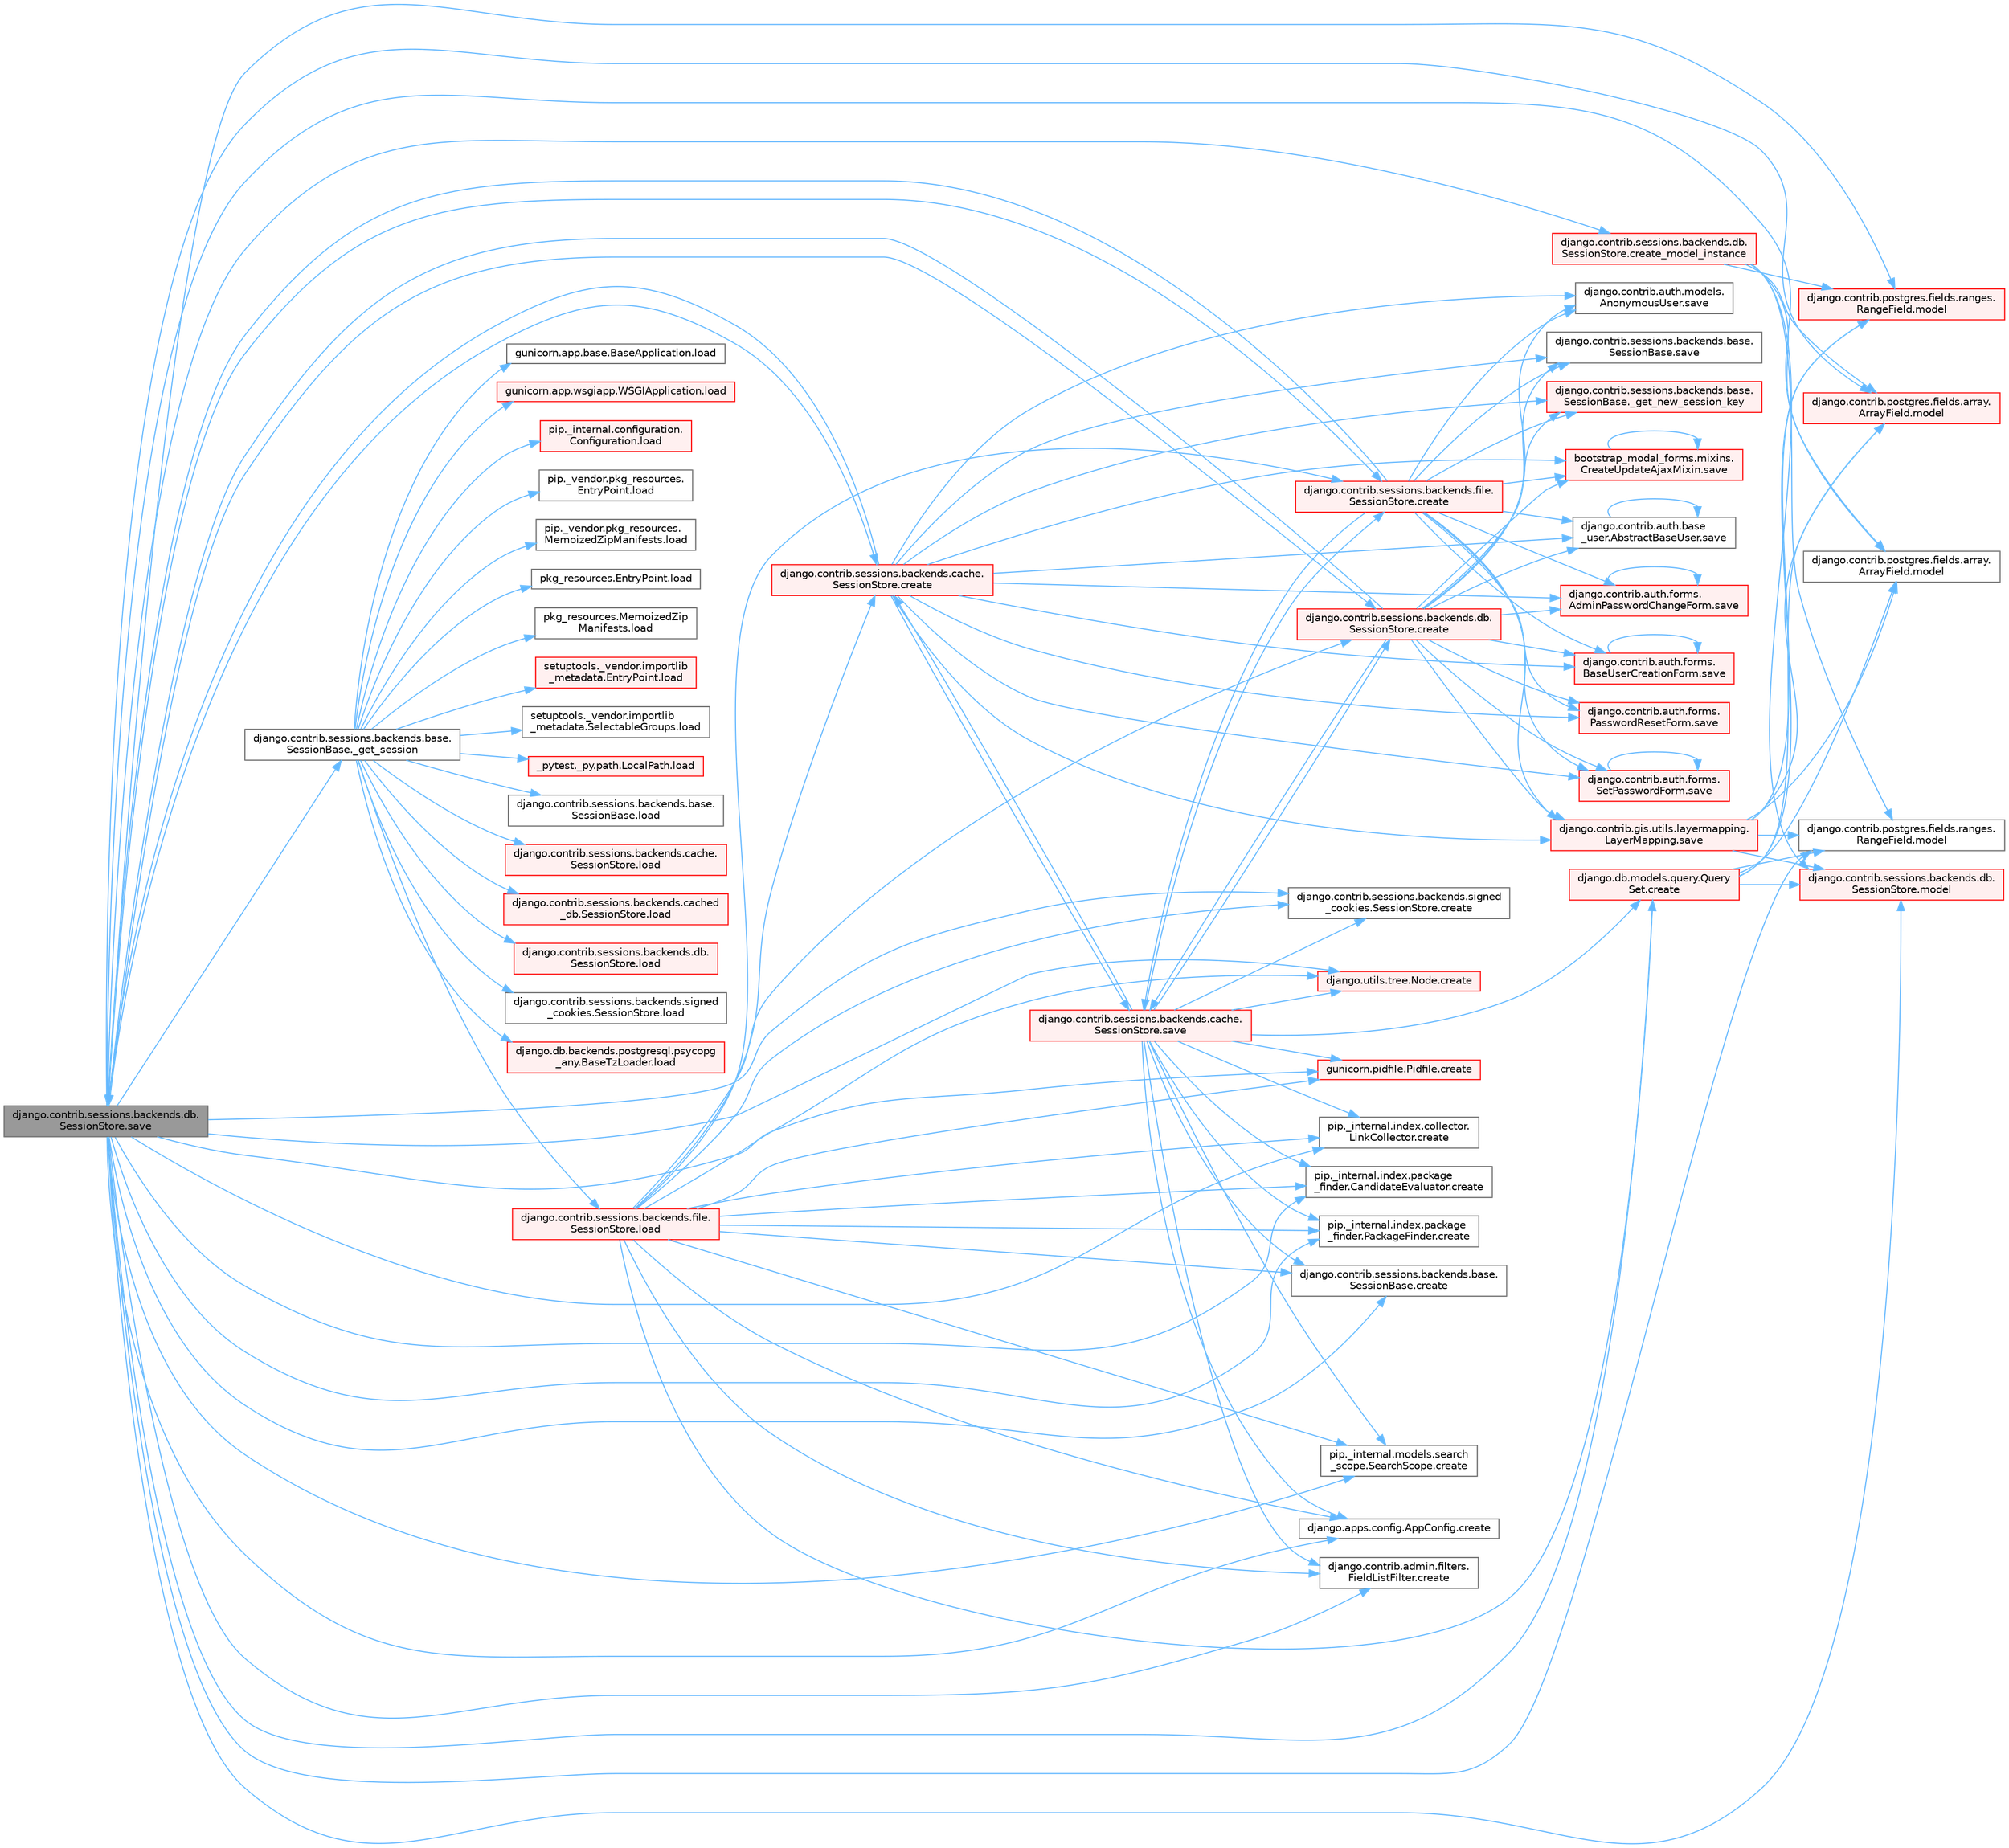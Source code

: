 digraph "django.contrib.sessions.backends.db.SessionStore.save"
{
 // LATEX_PDF_SIZE
  bgcolor="transparent";
  edge [fontname=Helvetica,fontsize=10,labelfontname=Helvetica,labelfontsize=10];
  node [fontname=Helvetica,fontsize=10,shape=box,height=0.2,width=0.4];
  rankdir="LR";
  Node1 [id="Node000001",label="django.contrib.sessions.backends.db.\lSessionStore.save",height=0.2,width=0.4,color="gray40", fillcolor="grey60", style="filled", fontcolor="black",tooltip=" "];
  Node1 -> Node2 [id="edge1_Node000001_Node000002",color="steelblue1",style="solid",tooltip=" "];
  Node2 [id="Node000002",label="django.contrib.sessions.backends.base.\lSessionBase._get_session",height=0.2,width=0.4,color="grey40", fillcolor="white", style="filled",URL="$classdjango_1_1contrib_1_1sessions_1_1backends_1_1base_1_1_session_base.html#a3ca0af594cbb5d34f3d4f76c8f90bf4f",tooltip=" "];
  Node2 -> Node3 [id="edge2_Node000002_Node000003",color="steelblue1",style="solid",tooltip=" "];
  Node3 [id="Node000003",label="_pytest._py.path.LocalPath.load",height=0.2,width=0.4,color="red", fillcolor="#FFF0F0", style="filled",URL="$class__pytest_1_1__py_1_1path_1_1_local_path.html#a284b118886fe9a033c146647826faf72",tooltip=" "];
  Node2 -> Node4492 [id="edge3_Node000002_Node004492",color="steelblue1",style="solid",tooltip=" "];
  Node4492 [id="Node004492",label="django.contrib.sessions.backends.base.\lSessionBase.load",height=0.2,width=0.4,color="grey40", fillcolor="white", style="filled",URL="$classdjango_1_1contrib_1_1sessions_1_1backends_1_1base_1_1_session_base.html#afc56a452ce0a662b8f5df20400780f4a",tooltip=" "];
  Node2 -> Node4493 [id="edge4_Node000002_Node004493",color="steelblue1",style="solid",tooltip=" "];
  Node4493 [id="Node004493",label="django.contrib.sessions.backends.cache.\lSessionStore.load",height=0.2,width=0.4,color="red", fillcolor="#FFF0F0", style="filled",URL="$classdjango_1_1contrib_1_1sessions_1_1backends_1_1cache_1_1_session_store.html#abe89d1419808d74909996a59d825822f",tooltip=" "];
  Node2 -> Node4494 [id="edge5_Node000002_Node004494",color="steelblue1",style="solid",tooltip=" "];
  Node4494 [id="Node004494",label="django.contrib.sessions.backends.cached\l_db.SessionStore.load",height=0.2,width=0.4,color="red", fillcolor="#FFF0F0", style="filled",URL="$classdjango_1_1contrib_1_1sessions_1_1backends_1_1cached__db_1_1_session_store.html#a0432d07f359fa8281304478688605af7",tooltip=" "];
  Node2 -> Node4496 [id="edge6_Node000002_Node004496",color="steelblue1",style="solid",tooltip=" "];
  Node4496 [id="Node004496",label="django.contrib.sessions.backends.db.\lSessionStore.load",height=0.2,width=0.4,color="red", fillcolor="#FFF0F0", style="filled",URL="$classdjango_1_1contrib_1_1sessions_1_1backends_1_1db_1_1_session_store.html#aab3bc77d15c0a33590a72f92a2efc994",tooltip=" "];
  Node2 -> Node4497 [id="edge7_Node000002_Node004497",color="steelblue1",style="solid",tooltip=" "];
  Node4497 [id="Node004497",label="django.contrib.sessions.backends.file.\lSessionStore.load",height=0.2,width=0.4,color="red", fillcolor="#FFF0F0", style="filled",URL="$classdjango_1_1contrib_1_1sessions_1_1backends_1_1file_1_1_session_store.html#a408fa63512306fbaa7bbb62742f0295f",tooltip=" "];
  Node4497 -> Node2810 [id="edge8_Node004497_Node002810",color="steelblue1",style="solid",tooltip=" "];
  Node2810 [id="Node002810",label="django.apps.config.AppConfig.create",height=0.2,width=0.4,color="grey40", fillcolor="white", style="filled",URL="$classdjango_1_1apps_1_1config_1_1_app_config.html#ac8442e3c4eb808fb89271231a6240923",tooltip=" "];
  Node4497 -> Node2811 [id="edge9_Node004497_Node002811",color="steelblue1",style="solid",tooltip=" "];
  Node2811 [id="Node002811",label="django.contrib.admin.filters.\lFieldListFilter.create",height=0.2,width=0.4,color="grey40", fillcolor="white", style="filled",URL="$classdjango_1_1contrib_1_1admin_1_1filters_1_1_field_list_filter.html#a1511cbbb352e31285c9bbfa0bf90f6c0",tooltip=" "];
  Node4497 -> Node2812 [id="edge10_Node004497_Node002812",color="steelblue1",style="solid",tooltip=" "];
  Node2812 [id="Node002812",label="django.contrib.sessions.backends.base.\lSessionBase.create",height=0.2,width=0.4,color="grey40", fillcolor="white", style="filled",URL="$classdjango_1_1contrib_1_1sessions_1_1backends_1_1base_1_1_session_base.html#a09eaca95f0d9eeab9318b2a454738df5",tooltip=" "];
  Node4497 -> Node2813 [id="edge11_Node004497_Node002813",color="steelblue1",style="solid",tooltip=" "];
  Node2813 [id="Node002813",label="django.contrib.sessions.backends.cache.\lSessionStore.create",height=0.2,width=0.4,color="red", fillcolor="#FFF0F0", style="filled",URL="$classdjango_1_1contrib_1_1sessions_1_1backends_1_1cache_1_1_session_store.html#a38c9efbdb5115fd1820ae198b767c39c",tooltip=" "];
  Node2813 -> Node1462 [id="edge12_Node002813_Node001462",color="steelblue1",style="solid",tooltip=" "];
  Node1462 [id="Node001462",label="django.contrib.sessions.backends.base.\lSessionBase._get_new_session_key",height=0.2,width=0.4,color="red", fillcolor="#FFF0F0", style="filled",URL="$classdjango_1_1contrib_1_1sessions_1_1backends_1_1base_1_1_session_base.html#aa4fa1e405a4b97410d84bee8c9cf5e65",tooltip=" "];
  Node2813 -> Node2814 [id="edge13_Node002813_Node002814",color="steelblue1",style="solid",tooltip=" "];
  Node2814 [id="Node002814",label="bootstrap_modal_forms.mixins.\lCreateUpdateAjaxMixin.save",height=0.2,width=0.4,color="red", fillcolor="#FFF0F0", style="filled",URL="$classbootstrap__modal__forms_1_1mixins_1_1_create_update_ajax_mixin.html#a73802e22b07bb7f59fed2c52ddb6f781",tooltip=" "];
  Node2814 -> Node2814 [id="edge14_Node002814_Node002814",color="steelblue1",style="solid",tooltip=" "];
  Node2813 -> Node2816 [id="edge15_Node002813_Node002816",color="steelblue1",style="solid",tooltip=" "];
  Node2816 [id="Node002816",label="django.contrib.auth.base\l_user.AbstractBaseUser.save",height=0.2,width=0.4,color="grey40", fillcolor="white", style="filled",URL="$classdjango_1_1contrib_1_1auth_1_1base__user_1_1_abstract_base_user.html#a5c8a96ad78dafb9ab5d897082e3afb66",tooltip=" "];
  Node2816 -> Node2816 [id="edge16_Node002816_Node002816",color="steelblue1",style="solid",tooltip=" "];
  Node2813 -> Node2817 [id="edge17_Node002813_Node002817",color="steelblue1",style="solid",tooltip=" "];
  Node2817 [id="Node002817",label="django.contrib.auth.forms.\lAdminPasswordChangeForm.save",height=0.2,width=0.4,color="red", fillcolor="#FFF0F0", style="filled",URL="$classdjango_1_1contrib_1_1auth_1_1forms_1_1_admin_password_change_form.html#ae15e853bc0c64b8b061876b4987d63fc",tooltip=" "];
  Node2817 -> Node2817 [id="edge18_Node002817_Node002817",color="steelblue1",style="solid",tooltip=" "];
  Node2813 -> Node2818 [id="edge19_Node002813_Node002818",color="steelblue1",style="solid",tooltip=" "];
  Node2818 [id="Node002818",label="django.contrib.auth.forms.\lBaseUserCreationForm.save",height=0.2,width=0.4,color="red", fillcolor="#FFF0F0", style="filled",URL="$classdjango_1_1contrib_1_1auth_1_1forms_1_1_base_user_creation_form.html#a5375478a3c6ff7c9d6983081bb2e46c0",tooltip=" "];
  Node2818 -> Node2818 [id="edge20_Node002818_Node002818",color="steelblue1",style="solid",tooltip=" "];
  Node2813 -> Node2819 [id="edge21_Node002813_Node002819",color="steelblue1",style="solid",tooltip=" "];
  Node2819 [id="Node002819",label="django.contrib.auth.forms.\lPasswordResetForm.save",height=0.2,width=0.4,color="red", fillcolor="#FFF0F0", style="filled",URL="$classdjango_1_1contrib_1_1auth_1_1forms_1_1_password_reset_form.html#a08fea86409996b9e4ceb5515c94c15be",tooltip=" "];
  Node2813 -> Node2824 [id="edge22_Node002813_Node002824",color="steelblue1",style="solid",tooltip=" "];
  Node2824 [id="Node002824",label="django.contrib.auth.forms.\lSetPasswordForm.save",height=0.2,width=0.4,color="red", fillcolor="#FFF0F0", style="filled",URL="$classdjango_1_1contrib_1_1auth_1_1forms_1_1_set_password_form.html#ac95fe41703972b1012ff86602e2d4896",tooltip=" "];
  Node2824 -> Node2824 [id="edge23_Node002824_Node002824",color="steelblue1",style="solid",tooltip=" "];
  Node2813 -> Node2825 [id="edge24_Node002813_Node002825",color="steelblue1",style="solid",tooltip=" "];
  Node2825 [id="Node002825",label="django.contrib.auth.models.\lAnonymousUser.save",height=0.2,width=0.4,color="grey40", fillcolor="white", style="filled",URL="$classdjango_1_1contrib_1_1auth_1_1models_1_1_anonymous_user.html#a194df0e79fa9a13e45d7904687a79b93",tooltip=" "];
  Node2813 -> Node2826 [id="edge25_Node002813_Node002826",color="steelblue1",style="solid",tooltip=" "];
  Node2826 [id="Node002826",label="django.contrib.gis.utils.layermapping.\lLayerMapping.save",height=0.2,width=0.4,color="red", fillcolor="#FFF0F0", style="filled",URL="$classdjango_1_1contrib_1_1gis_1_1utils_1_1layermapping_1_1_layer_mapping.html#a1a9d38ca8cbbb0a16d032c0bd52b671d",tooltip=" "];
  Node2826 -> Node108 [id="edge26_Node002826_Node000108",color="steelblue1",style="solid",tooltip=" "];
  Node108 [id="Node000108",label="django.contrib.postgres.fields.array.\lArrayField.model",height=0.2,width=0.4,color="red", fillcolor="#FFF0F0", style="filled",URL="$classdjango_1_1contrib_1_1postgres_1_1fields_1_1array_1_1_array_field.html#a4402eef4c4784e00671c9f229481f4c1",tooltip=" "];
  Node2826 -> Node109 [id="edge27_Node002826_Node000109",color="steelblue1",style="solid",tooltip=" "];
  Node109 [id="Node000109",label="django.contrib.postgres.fields.array.\lArrayField.model",height=0.2,width=0.4,color="grey40", fillcolor="white", style="filled",URL="$classdjango_1_1contrib_1_1postgres_1_1fields_1_1array_1_1_array_field.html#a50a2796de85f960ca282b56ef2d9446c",tooltip=" "];
  Node2826 -> Node110 [id="edge28_Node002826_Node000110",color="steelblue1",style="solid",tooltip=" "];
  Node110 [id="Node000110",label="django.contrib.postgres.fields.ranges.\lRangeField.model",height=0.2,width=0.4,color="red", fillcolor="#FFF0F0", style="filled",URL="$classdjango_1_1contrib_1_1postgres_1_1fields_1_1ranges_1_1_range_field.html#aa38c2bbd1bad0c8f9b0315ee468867a2",tooltip=" "];
  Node2826 -> Node111 [id="edge29_Node002826_Node000111",color="steelblue1",style="solid",tooltip=" "];
  Node111 [id="Node000111",label="django.contrib.postgres.fields.ranges.\lRangeField.model",height=0.2,width=0.4,color="grey40", fillcolor="white", style="filled",URL="$classdjango_1_1contrib_1_1postgres_1_1fields_1_1ranges_1_1_range_field.html#a91b36827f010affd1ff89569cf40d1af",tooltip=" "];
  Node2826 -> Node112 [id="edge30_Node002826_Node000112",color="steelblue1",style="solid",tooltip=" "];
  Node112 [id="Node000112",label="django.contrib.sessions.backends.db.\lSessionStore.model",height=0.2,width=0.4,color="red", fillcolor="#FFF0F0", style="filled",URL="$classdjango_1_1contrib_1_1sessions_1_1backends_1_1db_1_1_session_store.html#af52cfb4371af389c8bd4a6780274c403",tooltip=" "];
  Node2813 -> Node2854 [id="edge31_Node002813_Node002854",color="steelblue1",style="solid",tooltip=" "];
  Node2854 [id="Node002854",label="django.contrib.sessions.backends.base.\lSessionBase.save",height=0.2,width=0.4,color="grey40", fillcolor="white", style="filled",URL="$classdjango_1_1contrib_1_1sessions_1_1backends_1_1base_1_1_session_base.html#a444d8cc76e91cbfe23beec50953539f7",tooltip=" "];
  Node2813 -> Node2855 [id="edge32_Node002813_Node002855",color="steelblue1",style="solid",tooltip=" "];
  Node2855 [id="Node002855",label="django.contrib.sessions.backends.cache.\lSessionStore.save",height=0.2,width=0.4,color="red", fillcolor="#FFF0F0", style="filled",URL="$classdjango_1_1contrib_1_1sessions_1_1backends_1_1cache_1_1_session_store.html#a67e81d959c24e3a84b1e755a9a861c53",tooltip=" "];
  Node2855 -> Node2810 [id="edge33_Node002855_Node002810",color="steelblue1",style="solid",tooltip=" "];
  Node2855 -> Node2811 [id="edge34_Node002855_Node002811",color="steelblue1",style="solid",tooltip=" "];
  Node2855 -> Node2812 [id="edge35_Node002855_Node002812",color="steelblue1",style="solid",tooltip=" "];
  Node2855 -> Node2813 [id="edge36_Node002855_Node002813",color="steelblue1",style="solid",tooltip=" "];
  Node2855 -> Node2856 [id="edge37_Node002855_Node002856",color="steelblue1",style="solid",tooltip=" "];
  Node2856 [id="Node002856",label="django.contrib.sessions.backends.db.\lSessionStore.create",height=0.2,width=0.4,color="red", fillcolor="#FFF0F0", style="filled",URL="$classdjango_1_1contrib_1_1sessions_1_1backends_1_1db_1_1_session_store.html#a4a98c0168c61e75be58e279660aa6ce4",tooltip=" "];
  Node2856 -> Node1462 [id="edge38_Node002856_Node001462",color="steelblue1",style="solid",tooltip=" "];
  Node2856 -> Node2814 [id="edge39_Node002856_Node002814",color="steelblue1",style="solid",tooltip=" "];
  Node2856 -> Node2816 [id="edge40_Node002856_Node002816",color="steelblue1",style="solid",tooltip=" "];
  Node2856 -> Node2817 [id="edge41_Node002856_Node002817",color="steelblue1",style="solid",tooltip=" "];
  Node2856 -> Node2818 [id="edge42_Node002856_Node002818",color="steelblue1",style="solid",tooltip=" "];
  Node2856 -> Node2819 [id="edge43_Node002856_Node002819",color="steelblue1",style="solid",tooltip=" "];
  Node2856 -> Node2824 [id="edge44_Node002856_Node002824",color="steelblue1",style="solid",tooltip=" "];
  Node2856 -> Node2825 [id="edge45_Node002856_Node002825",color="steelblue1",style="solid",tooltip=" "];
  Node2856 -> Node2826 [id="edge46_Node002856_Node002826",color="steelblue1",style="solid",tooltip=" "];
  Node2856 -> Node2854 [id="edge47_Node002856_Node002854",color="steelblue1",style="solid",tooltip=" "];
  Node2856 -> Node2855 [id="edge48_Node002856_Node002855",color="steelblue1",style="solid",tooltip=" "];
  Node2856 -> Node1 [id="edge49_Node002856_Node000001",color="steelblue1",style="solid",tooltip=" "];
  Node2855 -> Node2859 [id="edge50_Node002855_Node002859",color="steelblue1",style="solid",tooltip=" "];
  Node2859 [id="Node002859",label="django.contrib.sessions.backends.file.\lSessionStore.create",height=0.2,width=0.4,color="red", fillcolor="#FFF0F0", style="filled",URL="$classdjango_1_1contrib_1_1sessions_1_1backends_1_1file_1_1_session_store.html#a6624db6a37dfff490f837047e0a60dda",tooltip=" "];
  Node2859 -> Node1462 [id="edge51_Node002859_Node001462",color="steelblue1",style="solid",tooltip=" "];
  Node2859 -> Node2814 [id="edge52_Node002859_Node002814",color="steelblue1",style="solid",tooltip=" "];
  Node2859 -> Node2816 [id="edge53_Node002859_Node002816",color="steelblue1",style="solid",tooltip=" "];
  Node2859 -> Node2817 [id="edge54_Node002859_Node002817",color="steelblue1",style="solid",tooltip=" "];
  Node2859 -> Node2818 [id="edge55_Node002859_Node002818",color="steelblue1",style="solid",tooltip=" "];
  Node2859 -> Node2819 [id="edge56_Node002859_Node002819",color="steelblue1",style="solid",tooltip=" "];
  Node2859 -> Node2824 [id="edge57_Node002859_Node002824",color="steelblue1",style="solid",tooltip=" "];
  Node2859 -> Node2825 [id="edge58_Node002859_Node002825",color="steelblue1",style="solid",tooltip=" "];
  Node2859 -> Node2826 [id="edge59_Node002859_Node002826",color="steelblue1",style="solid",tooltip=" "];
  Node2859 -> Node2854 [id="edge60_Node002859_Node002854",color="steelblue1",style="solid",tooltip=" "];
  Node2859 -> Node2855 [id="edge61_Node002859_Node002855",color="steelblue1",style="solid",tooltip=" "];
  Node2859 -> Node1 [id="edge62_Node002859_Node000001",color="steelblue1",style="solid",tooltip=" "];
  Node2855 -> Node2911 [id="edge63_Node002855_Node002911",color="steelblue1",style="solid",tooltip=" "];
  Node2911 [id="Node002911",label="django.contrib.sessions.backends.signed\l_cookies.SessionStore.create",height=0.2,width=0.4,color="grey40", fillcolor="white", style="filled",URL="$classdjango_1_1contrib_1_1sessions_1_1backends_1_1signed__cookies_1_1_session_store.html#ae28b0ad66d82c118d1cdfbcfee3a6954",tooltip=" "];
  Node2855 -> Node2912 [id="edge64_Node002855_Node002912",color="steelblue1",style="solid",tooltip=" "];
  Node2912 [id="Node002912",label="django.db.models.query.Query\lSet.create",height=0.2,width=0.4,color="red", fillcolor="#FFF0F0", style="filled",URL="$classdjango_1_1db_1_1models_1_1query_1_1_query_set.html#a8c17f2bf2eed4384eefa9467fed0813d",tooltip=" "];
  Node2912 -> Node108 [id="edge65_Node002912_Node000108",color="steelblue1",style="solid",tooltip=" "];
  Node2912 -> Node109 [id="edge66_Node002912_Node000109",color="steelblue1",style="solid",tooltip=" "];
  Node2912 -> Node110 [id="edge67_Node002912_Node000110",color="steelblue1",style="solid",tooltip=" "];
  Node2912 -> Node111 [id="edge68_Node002912_Node000111",color="steelblue1",style="solid",tooltip=" "];
  Node2912 -> Node112 [id="edge69_Node002912_Node000112",color="steelblue1",style="solid",tooltip=" "];
  Node2855 -> Node2915 [id="edge70_Node002855_Node002915",color="steelblue1",style="solid",tooltip=" "];
  Node2915 [id="Node002915",label="django.utils.tree.Node.create",height=0.2,width=0.4,color="red", fillcolor="#FFF0F0", style="filled",URL="$classdjango_1_1utils_1_1tree_1_1_node.html#aad005cf8ada5103830a8d3161ca8e705",tooltip=" "];
  Node2855 -> Node2916 [id="edge71_Node002855_Node002916",color="steelblue1",style="solid",tooltip=" "];
  Node2916 [id="Node002916",label="gunicorn.pidfile.Pidfile.create",height=0.2,width=0.4,color="red", fillcolor="#FFF0F0", style="filled",URL="$classgunicorn_1_1pidfile_1_1_pidfile.html#a739ebe5daa90135eb5ab41ed81b0e31d",tooltip=" "];
  Node2855 -> Node3017 [id="edge72_Node002855_Node003017",color="steelblue1",style="solid",tooltip=" "];
  Node3017 [id="Node003017",label="pip._internal.index.collector.\lLinkCollector.create",height=0.2,width=0.4,color="grey40", fillcolor="white", style="filled",URL="$classpip_1_1__internal_1_1index_1_1collector_1_1_link_collector.html#a7b9607326945865d20618b284cdbe309",tooltip=" "];
  Node2855 -> Node3018 [id="edge73_Node002855_Node003018",color="steelblue1",style="solid",tooltip=" "];
  Node3018 [id="Node003018",label="pip._internal.index.package\l_finder.CandidateEvaluator.create",height=0.2,width=0.4,color="grey40", fillcolor="white", style="filled",URL="$classpip_1_1__internal_1_1index_1_1package__finder_1_1_candidate_evaluator.html#aed1da761fdd8963694340f0b0abc73d2",tooltip=" "];
  Node2855 -> Node3019 [id="edge74_Node002855_Node003019",color="steelblue1",style="solid",tooltip=" "];
  Node3019 [id="Node003019",label="pip._internal.index.package\l_finder.PackageFinder.create",height=0.2,width=0.4,color="grey40", fillcolor="white", style="filled",URL="$classpip_1_1__internal_1_1index_1_1package__finder_1_1_package_finder.html#a2b35b8ceac01c021a9408172794c1faa",tooltip=" "];
  Node2855 -> Node3020 [id="edge75_Node002855_Node003020",color="steelblue1",style="solid",tooltip=" "];
  Node3020 [id="Node003020",label="pip._internal.models.search\l_scope.SearchScope.create",height=0.2,width=0.4,color="grey40", fillcolor="white", style="filled",URL="$classpip_1_1__internal_1_1models_1_1search__scope_1_1_search_scope.html#a36b35f6a4b4cf067544d81d51934eb91",tooltip=" "];
  Node2813 -> Node1 [id="edge76_Node002813_Node000001",color="steelblue1",style="solid",tooltip=" "];
  Node4497 -> Node2856 [id="edge77_Node004497_Node002856",color="steelblue1",style="solid",tooltip=" "];
  Node4497 -> Node2859 [id="edge78_Node004497_Node002859",color="steelblue1",style="solid",tooltip=" "];
  Node4497 -> Node2911 [id="edge79_Node004497_Node002911",color="steelblue1",style="solid",tooltip=" "];
  Node4497 -> Node2912 [id="edge80_Node004497_Node002912",color="steelblue1",style="solid",tooltip=" "];
  Node4497 -> Node2915 [id="edge81_Node004497_Node002915",color="steelblue1",style="solid",tooltip=" "];
  Node4497 -> Node2916 [id="edge82_Node004497_Node002916",color="steelblue1",style="solid",tooltip=" "];
  Node4497 -> Node3017 [id="edge83_Node004497_Node003017",color="steelblue1",style="solid",tooltip=" "];
  Node4497 -> Node3018 [id="edge84_Node004497_Node003018",color="steelblue1",style="solid",tooltip=" "];
  Node4497 -> Node3019 [id="edge85_Node004497_Node003019",color="steelblue1",style="solid",tooltip=" "];
  Node4497 -> Node3020 [id="edge86_Node004497_Node003020",color="steelblue1",style="solid",tooltip=" "];
  Node2 -> Node4502 [id="edge87_Node000002_Node004502",color="steelblue1",style="solid",tooltip=" "];
  Node4502 [id="Node004502",label="django.contrib.sessions.backends.signed\l_cookies.SessionStore.load",height=0.2,width=0.4,color="grey40", fillcolor="white", style="filled",URL="$classdjango_1_1contrib_1_1sessions_1_1backends_1_1signed__cookies_1_1_session_store.html#a30628ca263cfc1f37e971691a155413d",tooltip=" "];
  Node2 -> Node4503 [id="edge88_Node000002_Node004503",color="steelblue1",style="solid",tooltip=" "];
  Node4503 [id="Node004503",label="django.db.backends.postgresql.psycopg\l_any.BaseTzLoader.load",height=0.2,width=0.4,color="red", fillcolor="#FFF0F0", style="filled",URL="$classdjango_1_1db_1_1backends_1_1postgresql_1_1psycopg__any_1_1_base_tz_loader.html#ad7bfc2ec86615e431dd3d07c2a91c818",tooltip=" "];
  Node2 -> Node4504 [id="edge89_Node000002_Node004504",color="steelblue1",style="solid",tooltip=" "];
  Node4504 [id="Node004504",label="gunicorn.app.base.BaseApplication.load",height=0.2,width=0.4,color="grey40", fillcolor="white", style="filled",URL="$classgunicorn_1_1app_1_1base_1_1_base_application.html#a37613e5a4543e55b43319b079fd39da5",tooltip=" "];
  Node2 -> Node4505 [id="edge90_Node000002_Node004505",color="steelblue1",style="solid",tooltip=" "];
  Node4505 [id="Node004505",label="gunicorn.app.wsgiapp.WSGIApplication.load",height=0.2,width=0.4,color="red", fillcolor="#FFF0F0", style="filled",URL="$classgunicorn_1_1app_1_1wsgiapp_1_1_w_s_g_i_application.html#a682273a1ef500147150c6e98b8efaa89",tooltip=" "];
  Node2 -> Node4508 [id="edge91_Node000002_Node004508",color="steelblue1",style="solid",tooltip=" "];
  Node4508 [id="Node004508",label="pip._internal.configuration.\lConfiguration.load",height=0.2,width=0.4,color="red", fillcolor="#FFF0F0", style="filled",URL="$classpip_1_1__internal_1_1configuration_1_1_configuration.html#acc3aa857df7198ccb6f5eb3e728545f6",tooltip=" "];
  Node2 -> Node4517 [id="edge92_Node000002_Node004517",color="steelblue1",style="solid",tooltip=" "];
  Node4517 [id="Node004517",label="pip._vendor.pkg_resources.\lEntryPoint.load",height=0.2,width=0.4,color="grey40", fillcolor="white", style="filled",URL="$classpip_1_1__vendor_1_1pkg__resources_1_1_entry_point.html#ad14f30df96ff0c50e11cbbe87d607bf0",tooltip=" "];
  Node2 -> Node4518 [id="edge93_Node000002_Node004518",color="steelblue1",style="solid",tooltip=" "];
  Node4518 [id="Node004518",label="pip._vendor.pkg_resources.\lMemoizedZipManifests.load",height=0.2,width=0.4,color="grey40", fillcolor="white", style="filled",URL="$classpip_1_1__vendor_1_1pkg__resources_1_1_memoized_zip_manifests.html#ac44642e6d186725a4d3f74fadb7d5fcf",tooltip=" "];
  Node2 -> Node4519 [id="edge94_Node000002_Node004519",color="steelblue1",style="solid",tooltip=" "];
  Node4519 [id="Node004519",label="pkg_resources.EntryPoint.load",height=0.2,width=0.4,color="grey40", fillcolor="white", style="filled",URL="$classpkg__resources_1_1_entry_point.html#aeea743608275b79998d2268b006ea596",tooltip=" "];
  Node2 -> Node4520 [id="edge95_Node000002_Node004520",color="steelblue1",style="solid",tooltip=" "];
  Node4520 [id="Node004520",label="pkg_resources.MemoizedZip\lManifests.load",height=0.2,width=0.4,color="grey40", fillcolor="white", style="filled",URL="$classpkg__resources_1_1_memoized_zip_manifests.html#a5c56bc221354891c552452f827d909c4",tooltip=" "];
  Node2 -> Node4521 [id="edge96_Node000002_Node004521",color="steelblue1",style="solid",tooltip=" "];
  Node4521 [id="Node004521",label="setuptools._vendor.importlib\l_metadata.EntryPoint.load",height=0.2,width=0.4,color="red", fillcolor="#FFF0F0", style="filled",URL="$classsetuptools_1_1__vendor_1_1importlib__metadata_1_1_entry_point.html#a609a1ac87285ab214a4473c3e0c9037d",tooltip=" "];
  Node2 -> Node4522 [id="edge97_Node000002_Node004522",color="steelblue1",style="solid",tooltip=" "];
  Node4522 [id="Node004522",label="setuptools._vendor.importlib\l_metadata.SelectableGroups.load",height=0.2,width=0.4,color="grey40", fillcolor="white", style="filled",URL="$classsetuptools_1_1__vendor_1_1importlib__metadata_1_1_selectable_groups.html#aec9f58017497ec3c5f940351b2afa8fd",tooltip=" "];
  Node1 -> Node2810 [id="edge98_Node000001_Node002810",color="steelblue1",style="solid",tooltip=" "];
  Node1 -> Node2811 [id="edge99_Node000001_Node002811",color="steelblue1",style="solid",tooltip=" "];
  Node1 -> Node2812 [id="edge100_Node000001_Node002812",color="steelblue1",style="solid",tooltip=" "];
  Node1 -> Node2813 [id="edge101_Node000001_Node002813",color="steelblue1",style="solid",tooltip=" "];
  Node1 -> Node2856 [id="edge102_Node000001_Node002856",color="steelblue1",style="solid",tooltip=" "];
  Node1 -> Node2859 [id="edge103_Node000001_Node002859",color="steelblue1",style="solid",tooltip=" "];
  Node1 -> Node2911 [id="edge104_Node000001_Node002911",color="steelblue1",style="solid",tooltip=" "];
  Node1 -> Node2912 [id="edge105_Node000001_Node002912",color="steelblue1",style="solid",tooltip=" "];
  Node1 -> Node2915 [id="edge106_Node000001_Node002915",color="steelblue1",style="solid",tooltip=" "];
  Node1 -> Node2916 [id="edge107_Node000001_Node002916",color="steelblue1",style="solid",tooltip=" "];
  Node1 -> Node3017 [id="edge108_Node000001_Node003017",color="steelblue1",style="solid",tooltip=" "];
  Node1 -> Node3018 [id="edge109_Node000001_Node003018",color="steelblue1",style="solid",tooltip=" "];
  Node1 -> Node3019 [id="edge110_Node000001_Node003019",color="steelblue1",style="solid",tooltip=" "];
  Node1 -> Node3020 [id="edge111_Node000001_Node003020",color="steelblue1",style="solid",tooltip=" "];
  Node1 -> Node4523 [id="edge112_Node000001_Node004523",color="steelblue1",style="solid",tooltip=" "];
  Node4523 [id="Node004523",label="django.contrib.sessions.backends.db.\lSessionStore.create_model_instance",height=0.2,width=0.4,color="red", fillcolor="#FFF0F0", style="filled",URL="$classdjango_1_1contrib_1_1sessions_1_1backends_1_1db_1_1_session_store.html#a0a3de585eb81b76b2c9c405702a7a563",tooltip=" "];
  Node4523 -> Node108 [id="edge113_Node004523_Node000108",color="steelblue1",style="solid",tooltip=" "];
  Node4523 -> Node109 [id="edge114_Node004523_Node000109",color="steelblue1",style="solid",tooltip=" "];
  Node4523 -> Node110 [id="edge115_Node004523_Node000110",color="steelblue1",style="solid",tooltip=" "];
  Node4523 -> Node111 [id="edge116_Node004523_Node000111",color="steelblue1",style="solid",tooltip=" "];
  Node4523 -> Node112 [id="edge117_Node004523_Node000112",color="steelblue1",style="solid",tooltip=" "];
  Node1 -> Node108 [id="edge118_Node000001_Node000108",color="steelblue1",style="solid",tooltip=" "];
  Node1 -> Node109 [id="edge119_Node000001_Node000109",color="steelblue1",style="solid",tooltip=" "];
  Node1 -> Node110 [id="edge120_Node000001_Node000110",color="steelblue1",style="solid",tooltip=" "];
  Node1 -> Node111 [id="edge121_Node000001_Node000111",color="steelblue1",style="solid",tooltip=" "];
  Node1 -> Node112 [id="edge122_Node000001_Node000112",color="steelblue1",style="solid",tooltip=" "];
}
